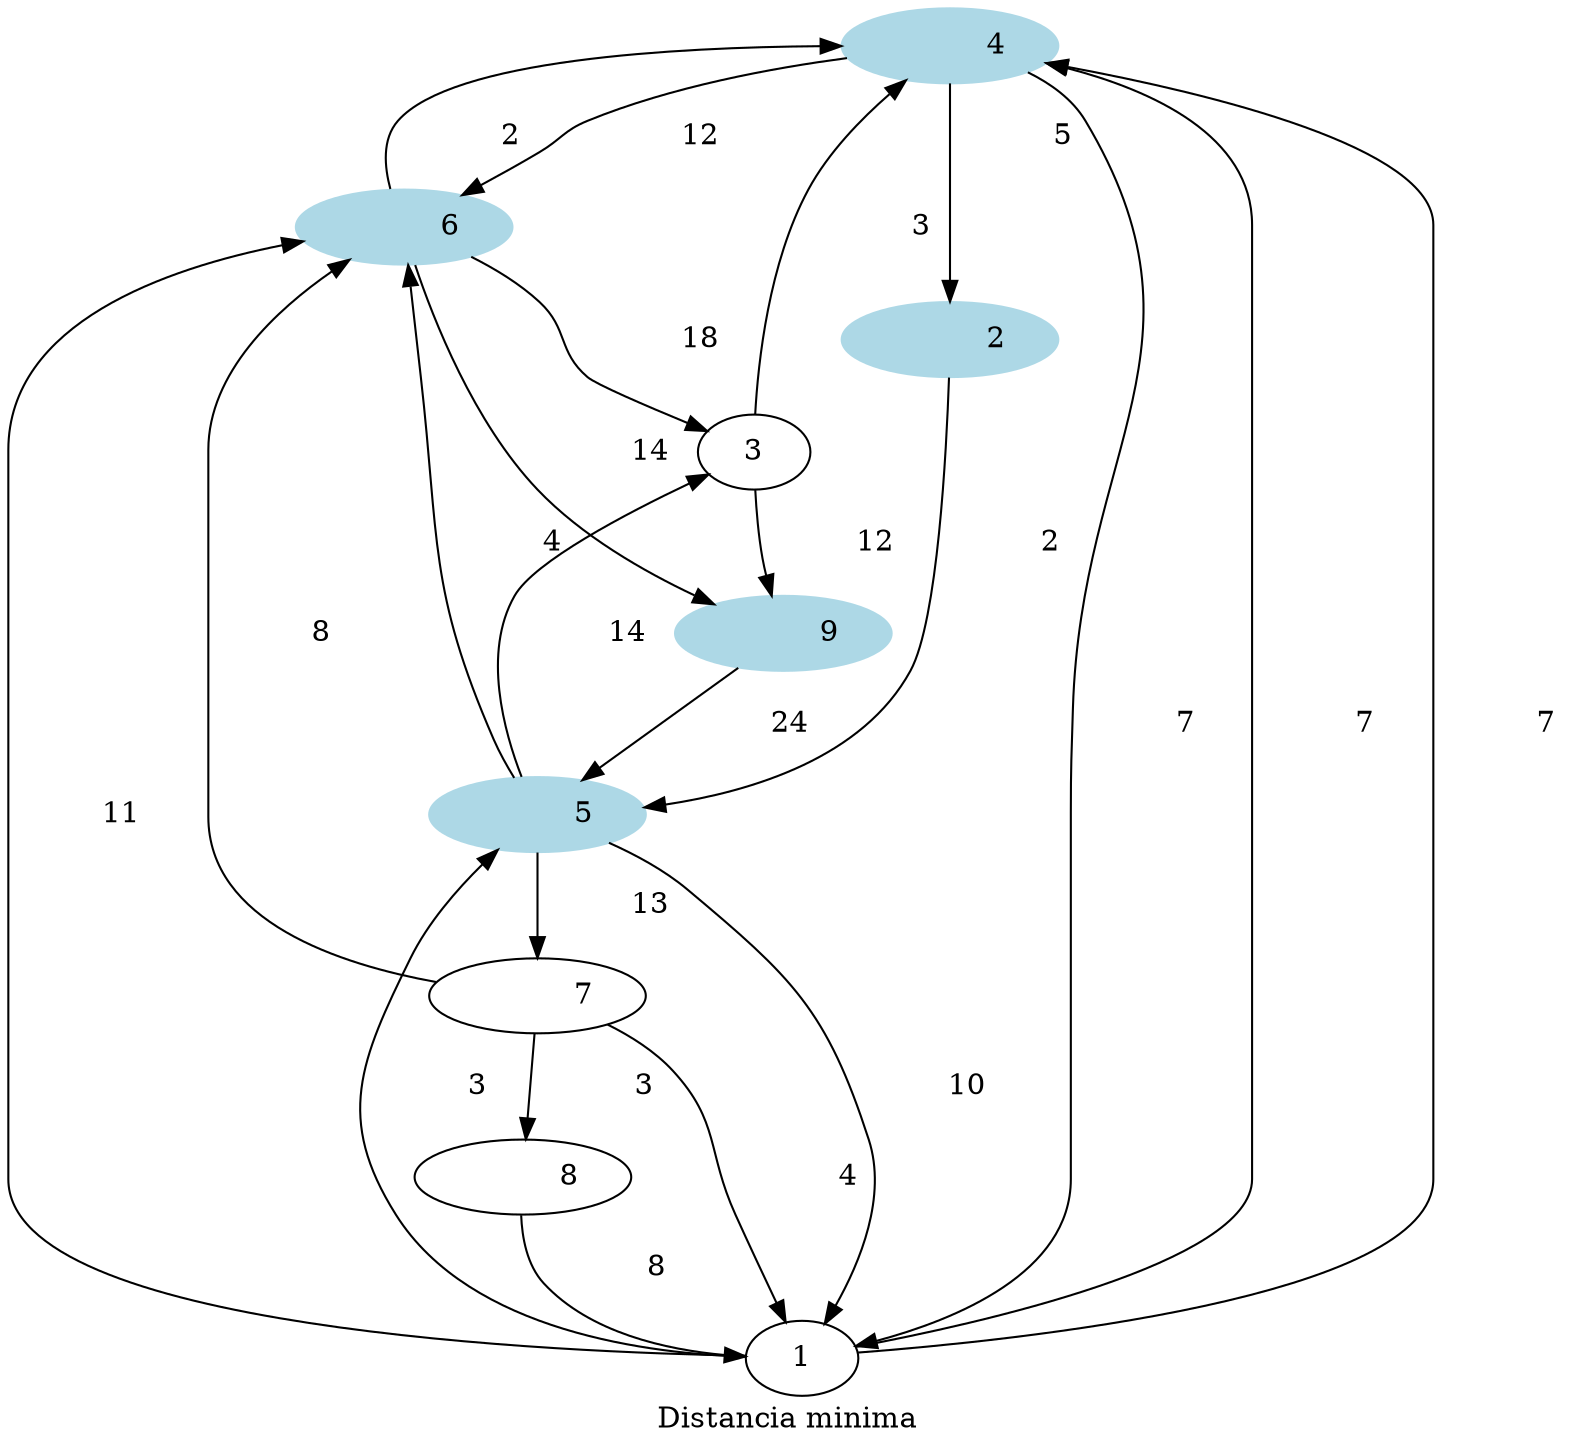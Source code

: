  digraph G {
 label="Distancia minima"
           4 [label = "           4 ", style=filled, color = lightblue]
           5 [label = "           5 ", style=filled, color = lightblue]
           4 [label = "           4 ", style=filled, color = lightblue]
           6 [label = "           6 ", style=filled, color = lightblue]
           1  ->            4  [label = "           7 ", dir = normal];
           1  ->            5  [label = "           3 ", dir = normal];
           1  ->            4  [label = "           7 ", dir = normal];
           1  ->            6  [label = "          11 ", dir = normal];
           2 [label = "           2 ", style=filled, color = lightblue]
           2  ->            5  [label = "           2 ", dir = normal];
           9 [label = "           9 ", style=filled, color = lightblue]
           4 [label = "           4 ", style=filled, color = lightblue]
           3  ->            9  [label = "          12 ", dir = normal];
           3  ->            4  [label = "           3 ", dir = normal];
           4 [label = "           4 ", style=filled, color = lightblue]
           4  ->            2  [label = "           5 ", dir = normal];
           4  ->            6  [label = "          12 ", dir = normal];
           4  ->            1  [label = "           7 ", dir = normal];
           5 [label = "           5 ", style=filled, color = lightblue]
           5  ->            3  [label = "          14 ", dir = normal];
           5  ->            1  [label = "          10 ", dir = normal];
           5  ->            7  [label = "          13 ", dir = normal];
           5  ->            6  [label = "           4 ", dir = normal];
           6 [label = "           6 ", style=filled, color = lightblue]
           6  ->            4  [label = "           2 ", dir = normal];
           6  ->            3  [label = "          18 ", dir = normal];
           6  ->            9  [label = "          14 ", dir = normal];
           7 [label = "           7 "]
           6 [label = "           6 ", style=filled, color = lightblue]
           7 [label = "           7 "]
           7  ->            1  [label = "           4 ", dir = normal];
           7  ->            6  [label = "           8 ", dir = normal];
           7  ->            8  [label = "           3 ", dir = normal];
           8 [label = "           8 "]
           8  ->            1  [label = "           8 ", dir = normal];
           9 [label = "           9 ", style=filled, color = lightblue]
           9  ->            5  [label = "          24 ", dir = normal];
 }
